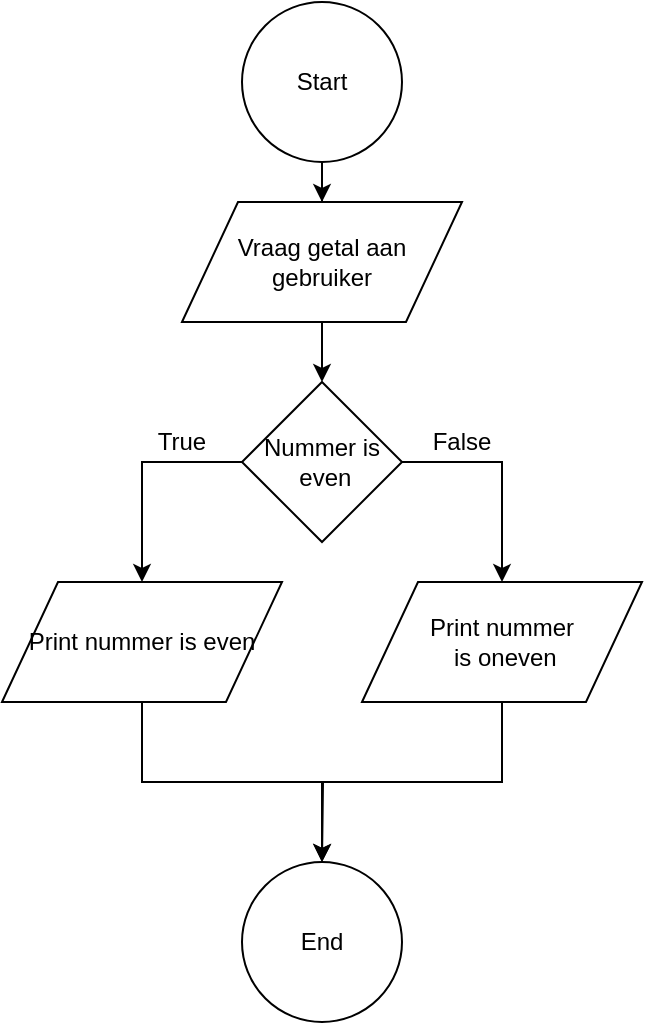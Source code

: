 <mxfile version="13.1.2" type="onedrive" pages="8"><diagram id="yBLQB9u-GPhOQHVWlXpR" name="Assignment_4-3.1_Odd_Or_Even"><mxGraphModel dx="1449" dy="627" grid="1" gridSize="10" guides="1" tooltips="1" connect="1" arrows="1" fold="1" page="1" pageScale="1" pageWidth="1169" pageHeight="827" math="0" shadow="0"><root><mxCell id="0"/><mxCell id="1" parent="0"/><mxCell id="ZvBssQEUadb8T2s3udC7-3" style="edgeStyle=orthogonalEdgeStyle;rounded=0;orthogonalLoop=1;jettySize=auto;html=1;exitX=0.5;exitY=1;exitDx=0;exitDy=0;" parent="1" source="Fugeme0s0vlhkLFGptHq-5" edge="1"><mxGeometry relative="1" as="geometry"><mxPoint x="280" y="480" as="targetPoint"/></mxGeometry></mxCell><mxCell id="Fugeme0s0vlhkLFGptHq-5" value="Print nummer is even" style="shape=parallelogram;perimeter=parallelogramPerimeter;whiteSpace=wrap;html=1;" parent="1" vertex="1"><mxGeometry x="120" y="340" width="140" height="60" as="geometry"/></mxCell><mxCell id="Fugeme0s0vlhkLFGptHq-6" style="edgeStyle=orthogonalEdgeStyle;rounded=0;orthogonalLoop=1;jettySize=auto;html=1;entryX=0.5;entryY=0;entryDx=0;entryDy=0;" parent="1" source="Fugeme0s0vlhkLFGptHq-7" target="Fugeme0s0vlhkLFGptHq-10" edge="1"><mxGeometry relative="1" as="geometry"/></mxCell><mxCell id="Fugeme0s0vlhkLFGptHq-7" value="Start" style="ellipse;whiteSpace=wrap;html=1;aspect=fixed;" parent="1" vertex="1"><mxGeometry x="240" y="50" width="80" height="80" as="geometry"/></mxCell><mxCell id="Fugeme0s0vlhkLFGptHq-9" style="edgeStyle=orthogonalEdgeStyle;rounded=0;orthogonalLoop=1;jettySize=auto;html=1;entryX=0.5;entryY=0;entryDx=0;entryDy=0;" parent="1" source="Fugeme0s0vlhkLFGptHq-10" target="Fugeme0s0vlhkLFGptHq-11" edge="1"><mxGeometry relative="1" as="geometry"><mxPoint x="280" y="270" as="targetPoint"/></mxGeometry></mxCell><mxCell id="Fugeme0s0vlhkLFGptHq-10" value="Vraag getal aan &lt;br&gt;gebruiker" style="shape=parallelogram;perimeter=parallelogramPerimeter;whiteSpace=wrap;html=1;" parent="1" vertex="1"><mxGeometry x="210" y="150" width="140" height="60" as="geometry"/></mxCell><mxCell id="Fugeme0s0vlhkLFGptHq-14" style="edgeStyle=orthogonalEdgeStyle;rounded=0;orthogonalLoop=1;jettySize=auto;html=1;exitX=0;exitY=0.5;exitDx=0;exitDy=0;entryX=0.5;entryY=0;entryDx=0;entryDy=0;" parent="1" source="Fugeme0s0vlhkLFGptHq-11" target="Fugeme0s0vlhkLFGptHq-5" edge="1"><mxGeometry relative="1" as="geometry"/></mxCell><mxCell id="Fugeme0s0vlhkLFGptHq-16" style="edgeStyle=orthogonalEdgeStyle;rounded=0;orthogonalLoop=1;jettySize=auto;html=1;exitX=1;exitY=0.5;exitDx=0;exitDy=0;entryX=0.5;entryY=0;entryDx=0;entryDy=0;" parent="1" source="Fugeme0s0vlhkLFGptHq-11" target="Fugeme0s0vlhkLFGptHq-15" edge="1"><mxGeometry relative="1" as="geometry"/></mxCell><mxCell id="Fugeme0s0vlhkLFGptHq-11" value="Nummer is&lt;br&gt;&amp;nbsp;even" style="rhombus;whiteSpace=wrap;html=1;" parent="1" vertex="1"><mxGeometry x="240" y="240" width="80" height="80" as="geometry"/></mxCell><mxCell id="ZvBssQEUadb8T2s3udC7-2" style="edgeStyle=orthogonalEdgeStyle;rounded=0;orthogonalLoop=1;jettySize=auto;html=1;entryX=0.5;entryY=0;entryDx=0;entryDy=0;" parent="1" source="Fugeme0s0vlhkLFGptHq-15" target="ZvBssQEUadb8T2s3udC7-1" edge="1"><mxGeometry relative="1" as="geometry"/></mxCell><mxCell id="Fugeme0s0vlhkLFGptHq-15" value="Print nummer&lt;br&gt;&amp;nbsp;is oneven" style="shape=parallelogram;perimeter=parallelogramPerimeter;whiteSpace=wrap;html=1;" parent="1" vertex="1"><mxGeometry x="300" y="340" width="140" height="60" as="geometry"/></mxCell><mxCell id="Fugeme0s0vlhkLFGptHq-17" value="True" style="text;html=1;strokeColor=none;fillColor=none;align=center;verticalAlign=middle;whiteSpace=wrap;rounded=0;" parent="1" vertex="1"><mxGeometry x="190" y="260" width="40" height="20" as="geometry"/></mxCell><mxCell id="Fugeme0s0vlhkLFGptHq-18" value="False" style="text;html=1;strokeColor=none;fillColor=none;align=center;verticalAlign=middle;whiteSpace=wrap;rounded=0;" parent="1" vertex="1"><mxGeometry x="330" y="260" width="40" height="20" as="geometry"/></mxCell><mxCell id="ZvBssQEUadb8T2s3udC7-1" value="End" style="ellipse;whiteSpace=wrap;html=1;aspect=fixed;" parent="1" vertex="1"><mxGeometry x="240" y="480" width="80" height="80" as="geometry"/></mxCell></root></mxGraphModel></diagram><diagram id="Mc8P_F5n_-V4_vreb27f" name="Comparing three integers"><mxGraphModel dx="1209" dy="627" grid="1" gridSize="10" guides="1" tooltips="1" connect="1" arrows="1" fold="1" page="1" pageScale="1" pageWidth="1169" pageHeight="827" math="0" shadow="0"><root><mxCell id="2DYSYvbYDL5WYBQOFrVA-0"/><mxCell id="2DYSYvbYDL5WYBQOFrVA-1" parent="2DYSYvbYDL5WYBQOFrVA-0"/><mxCell id="OIS-2ZlsC5Z5Cv0yY3-C-0" value="Print all numbers&amp;nbsp;&lt;br&gt;are equal&amp;nbsp;" style="shape=parallelogram;perimeter=parallelogramPerimeter;whiteSpace=wrap;html=1;" parent="2DYSYvbYDL5WYBQOFrVA-1" vertex="1"><mxGeometry x="120" y="320" width="140" height="60" as="geometry"/></mxCell><mxCell id="OIS-2ZlsC5Z5Cv0yY3-C-1" style="edgeStyle=orthogonalEdgeStyle;rounded=0;orthogonalLoop=1;jettySize=auto;html=1;entryX=0.5;entryY=0;entryDx=0;entryDy=0;" parent="2DYSYvbYDL5WYBQOFrVA-1" source="OIS-2ZlsC5Z5Cv0yY3-C-2" target="OIS-2ZlsC5Z5Cv0yY3-C-4" edge="1"><mxGeometry relative="1" as="geometry"/></mxCell><mxCell id="OIS-2ZlsC5Z5Cv0yY3-C-2" value="Start" style="ellipse;whiteSpace=wrap;html=1;aspect=fixed;" parent="2DYSYvbYDL5WYBQOFrVA-1" vertex="1"><mxGeometry x="240" y="50" width="80" height="80" as="geometry"/></mxCell><mxCell id="aNO-FynbB2ghaS2jpdCi-6" style="edgeStyle=orthogonalEdgeStyle;rounded=0;orthogonalLoop=1;jettySize=auto;html=1;exitX=0.5;exitY=1;exitDx=0;exitDy=0;entryX=0.5;entryY=0;entryDx=0;entryDy=0;" parent="2DYSYvbYDL5WYBQOFrVA-1" source="OIS-2ZlsC5Z5Cv0yY3-C-4" target="OIS-2ZlsC5Z5Cv0yY3-C-14" edge="1"><mxGeometry relative="1" as="geometry"/></mxCell><mxCell id="OIS-2ZlsC5Z5Cv0yY3-C-4" value="Ask integer &lt;br&gt;numbers a, b, c" style="shape=parallelogram;perimeter=parallelogramPerimeter;whiteSpace=wrap;html=1;" parent="2DYSYvbYDL5WYBQOFrVA-1" vertex="1"><mxGeometry x="210" y="150" width="140" height="60" as="geometry"/></mxCell><mxCell id="OIS-2ZlsC5Z5Cv0yY3-C-6" style="edgeStyle=orthogonalEdgeStyle;rounded=0;orthogonalLoop=1;jettySize=auto;html=1;exitX=1;exitY=0.5;exitDx=0;exitDy=0;entryX=0.5;entryY=0;entryDx=0;entryDy=0;" parent="2DYSYvbYDL5WYBQOFrVA-1" source="OIS-2ZlsC5Z5Cv0yY3-C-7" target="OIS-2ZlsC5Z5Cv0yY3-C-11" edge="1"><mxGeometry relative="1" as="geometry"><mxPoint x="470" y="410" as="targetPoint"/></mxGeometry></mxCell><mxCell id="OIS-2ZlsC5Z5Cv0yY3-C-13" style="edgeStyle=orthogonalEdgeStyle;rounded=0;orthogonalLoop=1;jettySize=auto;html=1;exitX=0;exitY=0.5;exitDx=0;exitDy=0;entryX=0.5;entryY=0;entryDx=0;entryDy=0;" parent="2DYSYvbYDL5WYBQOFrVA-1" source="OIS-2ZlsC5Z5Cv0yY3-C-7" target="OIS-2ZlsC5Z5Cv0yY3-C-12" edge="1"><mxGeometry relative="1" as="geometry"/></mxCell><mxCell id="OIS-2ZlsC5Z5Cv0yY3-C-7" value="a &amp;gt; b" style="rhombus;whiteSpace=wrap;html=1;" parent="2DYSYvbYDL5WYBQOFrVA-1" vertex="1"><mxGeometry x="340" y="310" width="80" height="80" as="geometry"/></mxCell><mxCell id="aNO-FynbB2ghaS2jpdCi-8" style="edgeStyle=orthogonalEdgeStyle;rounded=0;orthogonalLoop=1;jettySize=auto;html=1;exitX=0.5;exitY=1;exitDx=0;exitDy=0;entryX=0.5;entryY=0;entryDx=0;entryDy=0;" parent="2DYSYvbYDL5WYBQOFrVA-1" source="OIS-2ZlsC5Z5Cv0yY3-C-8" target="aNO-FynbB2ghaS2jpdCi-7" edge="1"><mxGeometry relative="1" as="geometry"/></mxCell><mxCell id="OIS-2ZlsC5Z5Cv0yY3-C-8" value="Print maximum value" style="shape=parallelogram;perimeter=parallelogramPerimeter;whiteSpace=wrap;html=1;" parent="2DYSYvbYDL5WYBQOFrVA-1" vertex="1"><mxGeometry x="365" y="630" width="140" height="60" as="geometry"/></mxCell><mxCell id="OIS-2ZlsC5Z5Cv0yY3-C-9" value="True" style="text;html=1;strokeColor=none;fillColor=none;align=center;verticalAlign=middle;whiteSpace=wrap;rounded=0;" parent="2DYSYvbYDL5WYBQOFrVA-1" vertex="1"><mxGeometry x="290" y="330" width="40" height="20" as="geometry"/></mxCell><mxCell id="OIS-2ZlsC5Z5Cv0yY3-C-23" style="edgeStyle=orthogonalEdgeStyle;rounded=0;orthogonalLoop=1;jettySize=auto;html=1;exitX=0;exitY=0.5;exitDx=0;exitDy=0;entryX=0.5;entryY=0;entryDx=0;entryDy=0;" parent="2DYSYvbYDL5WYBQOFrVA-1" source="OIS-2ZlsC5Z5Cv0yY3-C-11" target="OIS-2ZlsC5Z5Cv0yY3-C-19" edge="1"><mxGeometry relative="1" as="geometry"><Array as="points"><mxPoint x="465" y="420"/></Array></mxGeometry></mxCell><mxCell id="OIS-2ZlsC5Z5Cv0yY3-C-24" style="edgeStyle=orthogonalEdgeStyle;rounded=0;orthogonalLoop=1;jettySize=auto;html=1;exitX=1;exitY=0.5;exitDx=0;exitDy=0;entryX=0.5;entryY=0;entryDx=0;entryDy=0;" parent="2DYSYvbYDL5WYBQOFrVA-1" source="OIS-2ZlsC5Z5Cv0yY3-C-11" target="OIS-2ZlsC5Z5Cv0yY3-C-22" edge="1"><mxGeometry relative="1" as="geometry"/></mxCell><mxCell id="OIS-2ZlsC5Z5Cv0yY3-C-11" value="b &amp;gt; c" style="rhombus;whiteSpace=wrap;html=1;" parent="2DYSYvbYDL5WYBQOFrVA-1" vertex="1"><mxGeometry x="480" y="380" width="80" height="80" as="geometry"/></mxCell><mxCell id="OIS-2ZlsC5Z5Cv0yY3-C-25" style="edgeStyle=orthogonalEdgeStyle;rounded=0;orthogonalLoop=1;jettySize=auto;html=1;exitX=1;exitY=0.5;exitDx=0;exitDy=0;entryX=0.5;entryY=0;entryDx=0;entryDy=0;" parent="2DYSYvbYDL5WYBQOFrVA-1" source="OIS-2ZlsC5Z5Cv0yY3-C-12" target="OIS-2ZlsC5Z5Cv0yY3-C-18" edge="1"><mxGeometry relative="1" as="geometry"><Array as="points"><mxPoint x="345" y="420"/></Array></mxGeometry></mxCell><mxCell id="OIS-2ZlsC5Z5Cv0yY3-C-26" style="edgeStyle=orthogonalEdgeStyle;rounded=0;orthogonalLoop=1;jettySize=auto;html=1;exitX=0;exitY=0.5;exitDx=0;exitDy=0;entryX=0.5;entryY=0;entryDx=0;entryDy=0;" parent="2DYSYvbYDL5WYBQOFrVA-1" source="OIS-2ZlsC5Z5Cv0yY3-C-12" target="OIS-2ZlsC5Z5Cv0yY3-C-17" edge="1"><mxGeometry relative="1" as="geometry"/></mxCell><mxCell id="OIS-2ZlsC5Z5Cv0yY3-C-12" value="a &amp;gt; c" style="rhombus;whiteSpace=wrap;html=1;" parent="2DYSYvbYDL5WYBQOFrVA-1" vertex="1"><mxGeometry x="250" y="380" width="80" height="80" as="geometry"/></mxCell><mxCell id="OIS-2ZlsC5Z5Cv0yY3-C-15" style="edgeStyle=orthogonalEdgeStyle;rounded=0;orthogonalLoop=1;jettySize=auto;html=1;entryX=0.5;entryY=0;entryDx=0;entryDy=0;" parent="2DYSYvbYDL5WYBQOFrVA-1" source="OIS-2ZlsC5Z5Cv0yY3-C-14" target="OIS-2ZlsC5Z5Cv0yY3-C-0" edge="1"><mxGeometry relative="1" as="geometry"><mxPoint x="210" y="310" as="targetPoint"/><Array as="points"><mxPoint x="190" y="280"/></Array></mxGeometry></mxCell><mxCell id="OIS-2ZlsC5Z5Cv0yY3-C-16" style="edgeStyle=orthogonalEdgeStyle;rounded=0;orthogonalLoop=1;jettySize=auto;html=1;exitX=1;exitY=0.5;exitDx=0;exitDy=0;entryX=0.5;entryY=0;entryDx=0;entryDy=0;" parent="2DYSYvbYDL5WYBQOFrVA-1" source="OIS-2ZlsC5Z5Cv0yY3-C-14" target="OIS-2ZlsC5Z5Cv0yY3-C-7" edge="1"><mxGeometry relative="1" as="geometry"/></mxCell><mxCell id="OIS-2ZlsC5Z5Cv0yY3-C-14" value="a == b == c" style="rhombus;whiteSpace=wrap;html=1;" parent="2DYSYvbYDL5WYBQOFrVA-1" vertex="1"><mxGeometry x="240" y="240" width="80" height="80" as="geometry"/></mxCell><mxCell id="aNO-FynbB2ghaS2jpdCi-1" style="edgeStyle=orthogonalEdgeStyle;rounded=0;orthogonalLoop=1;jettySize=auto;html=1;exitX=0.5;exitY=1;exitDx=0;exitDy=0;entryX=0.5;entryY=0;entryDx=0;entryDy=0;" parent="2DYSYvbYDL5WYBQOFrVA-1" source="OIS-2ZlsC5Z5Cv0yY3-C-17" target="OIS-2ZlsC5Z5Cv0yY3-C-8" edge="1"><mxGeometry relative="1" as="geometry"/></mxCell><mxCell id="OIS-2ZlsC5Z5Cv0yY3-C-17" value="max = a" style="rounded=0;whiteSpace=wrap;html=1;" parent="2DYSYvbYDL5WYBQOFrVA-1" vertex="1"><mxGeometry x="170" y="490" width="90" height="60" as="geometry"/></mxCell><mxCell id="aNO-FynbB2ghaS2jpdCi-2" style="edgeStyle=orthogonalEdgeStyle;rounded=0;orthogonalLoop=1;jettySize=auto;html=1;entryX=0.5;entryY=0;entryDx=0;entryDy=0;" parent="2DYSYvbYDL5WYBQOFrVA-1" source="OIS-2ZlsC5Z5Cv0yY3-C-18" target="OIS-2ZlsC5Z5Cv0yY3-C-8" edge="1"><mxGeometry relative="1" as="geometry"/></mxCell><mxCell id="OIS-2ZlsC5Z5Cv0yY3-C-18" value="max = c" style="rounded=0;whiteSpace=wrap;html=1;" parent="2DYSYvbYDL5WYBQOFrVA-1" vertex="1"><mxGeometry x="300" y="490" width="90" height="60" as="geometry"/></mxCell><mxCell id="aNO-FynbB2ghaS2jpdCi-4" style="edgeStyle=orthogonalEdgeStyle;rounded=0;orthogonalLoop=1;jettySize=auto;html=1;exitX=0.5;exitY=1;exitDx=0;exitDy=0;entryX=0.5;entryY=0;entryDx=0;entryDy=0;" parent="2DYSYvbYDL5WYBQOFrVA-1" source="OIS-2ZlsC5Z5Cv0yY3-C-19" target="OIS-2ZlsC5Z5Cv0yY3-C-8" edge="1"><mxGeometry relative="1" as="geometry"/></mxCell><mxCell id="OIS-2ZlsC5Z5Cv0yY3-C-19" value="max = b&amp;nbsp;" style="rounded=0;whiteSpace=wrap;html=1;" parent="2DYSYvbYDL5WYBQOFrVA-1" vertex="1"><mxGeometry x="420" y="490" width="90" height="60" as="geometry"/></mxCell><mxCell id="aNO-FynbB2ghaS2jpdCi-5" style="edgeStyle=orthogonalEdgeStyle;rounded=0;orthogonalLoop=1;jettySize=auto;html=1;entryX=0.5;entryY=0;entryDx=0;entryDy=0;" parent="2DYSYvbYDL5WYBQOFrVA-1" source="OIS-2ZlsC5Z5Cv0yY3-C-22" target="OIS-2ZlsC5Z5Cv0yY3-C-8" edge="1"><mxGeometry relative="1" as="geometry"><mxPoint x="580" y="610" as="targetPoint"/><Array as="points"><mxPoint x="605" y="590"/><mxPoint x="435" y="590"/></Array></mxGeometry></mxCell><mxCell id="OIS-2ZlsC5Z5Cv0yY3-C-22" value="max = c" style="rounded=0;whiteSpace=wrap;html=1;" parent="2DYSYvbYDL5WYBQOFrVA-1" vertex="1"><mxGeometry x="560" y="490" width="90" height="60" as="geometry"/></mxCell><mxCell id="OIS-2ZlsC5Z5Cv0yY3-C-27" value="True" style="text;html=1;strokeColor=none;fillColor=none;align=center;verticalAlign=middle;whiteSpace=wrap;rounded=0;" parent="2DYSYvbYDL5WYBQOFrVA-1" vertex="1"><mxGeometry x="195" y="260" width="40" height="20" as="geometry"/></mxCell><mxCell id="OIS-2ZlsC5Z5Cv0yY3-C-28" value="True" style="text;html=1;strokeColor=none;fillColor=none;align=center;verticalAlign=middle;whiteSpace=wrap;rounded=0;" parent="2DYSYvbYDL5WYBQOFrVA-1" vertex="1"><mxGeometry x="210" y="394" width="40" height="20" as="geometry"/></mxCell><mxCell id="OIS-2ZlsC5Z5Cv0yY3-C-29" value="True" style="text;html=1;strokeColor=none;fillColor=none;align=center;verticalAlign=middle;whiteSpace=wrap;rounded=0;" parent="2DYSYvbYDL5WYBQOFrVA-1" vertex="1"><mxGeometry x="445" y="394" width="40" height="20" as="geometry"/></mxCell><mxCell id="OIS-2ZlsC5Z5Cv0yY3-C-30" value="False" style="text;html=1;strokeColor=none;fillColor=none;align=center;verticalAlign=middle;whiteSpace=wrap;rounded=0;" parent="2DYSYvbYDL5WYBQOFrVA-1" vertex="1"><mxGeometry x="325" y="260" width="40" height="20" as="geometry"/></mxCell><mxCell id="OIS-2ZlsC5Z5Cv0yY3-C-31" value="False" style="text;html=1;strokeColor=none;fillColor=none;align=center;verticalAlign=middle;whiteSpace=wrap;rounded=0;" parent="2DYSYvbYDL5WYBQOFrVA-1" vertex="1"><mxGeometry x="440" y="330" width="40" height="20" as="geometry"/></mxCell><mxCell id="OIS-2ZlsC5Z5Cv0yY3-C-32" value="False" style="text;html=1;strokeColor=none;fillColor=none;align=center;verticalAlign=middle;whiteSpace=wrap;rounded=0;" parent="2DYSYvbYDL5WYBQOFrVA-1" vertex="1"><mxGeometry x="330" y="394" width="40" height="20" as="geometry"/></mxCell><mxCell id="OIS-2ZlsC5Z5Cv0yY3-C-33" value="False" style="text;html=1;strokeColor=none;fillColor=none;align=center;verticalAlign=middle;whiteSpace=wrap;rounded=0;" parent="2DYSYvbYDL5WYBQOFrVA-1" vertex="1"><mxGeometry x="565" y="394" width="40" height="20" as="geometry"/></mxCell><mxCell id="aNO-FynbB2ghaS2jpdCi-7" value="End" style="ellipse;whiteSpace=wrap;html=1;aspect=fixed;" parent="2DYSYvbYDL5WYBQOFrVA-1" vertex="1"><mxGeometry x="395" y="710" width="80" height="80" as="geometry"/></mxCell></root></mxGraphModel></diagram><diagram id="cEoEshVoqnRQwYOqyW2U" name="Duplicates"><mxGraphModel dx="599" dy="632" grid="1" gridSize="10" guides="1" tooltips="1" connect="1" arrows="1" fold="1" page="0" pageScale="1" pageWidth="1169" pageHeight="827" math="0" shadow="0"><root><mxCell id="9PzPrgWUEDFsu68zCU9J-0"/><mxCell id="9PzPrgWUEDFsu68zCU9J-1" parent="9PzPrgWUEDFsu68zCU9J-0"/><mxCell id="Z-NMVnbfVviPZteW08SS-0" style="edgeStyle=orthogonalEdgeStyle;rounded=0;orthogonalLoop=1;jettySize=auto;html=1;exitX=0.5;exitY=1;exitDx=0;exitDy=0;" parent="9PzPrgWUEDFsu68zCU9J-1" source="Z-NMVnbfVviPZteW08SS-1" edge="1"><mxGeometry relative="1" as="geometry"><mxPoint x="270" y="490" as="targetPoint"/></mxGeometry></mxCell><mxCell id="Z-NMVnbfVviPZteW08SS-1" value="Print duplicates" style="shape=parallelogram;perimeter=parallelogramPerimeter;whiteSpace=wrap;html=1;" parent="9PzPrgWUEDFsu68zCU9J-1" vertex="1"><mxGeometry x="110" y="350" width="140" height="60" as="geometry"/></mxCell><mxCell id="Z-NMVnbfVviPZteW08SS-2" style="edgeStyle=orthogonalEdgeStyle;rounded=0;orthogonalLoop=1;jettySize=auto;html=1;entryX=0.5;entryY=0;entryDx=0;entryDy=0;" parent="9PzPrgWUEDFsu68zCU9J-1" source="Z-NMVnbfVviPZteW08SS-3" target="Z-NMVnbfVviPZteW08SS-5" edge="1"><mxGeometry relative="1" as="geometry"/></mxCell><mxCell id="Z-NMVnbfVviPZteW08SS-3" value="Start" style="ellipse;whiteSpace=wrap;html=1;aspect=fixed;" parent="9PzPrgWUEDFsu68zCU9J-1" vertex="1"><mxGeometry x="240" y="50" width="80" height="80" as="geometry"/></mxCell><mxCell id="Z-NMVnbfVviPZteW08SS-4" style="edgeStyle=orthogonalEdgeStyle;rounded=0;orthogonalLoop=1;jettySize=auto;html=1;entryX=0.5;entryY=0;entryDx=0;entryDy=0;" parent="9PzPrgWUEDFsu68zCU9J-1" source="Z-NMVnbfVviPZteW08SS-5" target="Z-NMVnbfVviPZteW08SS-8" edge="1"><mxGeometry relative="1" as="geometry"><mxPoint x="280" y="270" as="targetPoint"/></mxGeometry></mxCell><mxCell id="Z-NMVnbfVviPZteW08SS-5" value="Ask 3 integer &lt;br&gt;values a, b, c" style="shape=parallelogram;perimeter=parallelogramPerimeter;whiteSpace=wrap;html=1;" parent="9PzPrgWUEDFsu68zCU9J-1" vertex="1"><mxGeometry x="210" y="150" width="140" height="60" as="geometry"/></mxCell><mxCell id="Z-NMVnbfVviPZteW08SS-6" style="edgeStyle=orthogonalEdgeStyle;rounded=0;orthogonalLoop=1;jettySize=auto;html=1;exitX=0;exitY=0.5;exitDx=0;exitDy=0;entryX=0.5;entryY=0;entryDx=0;entryDy=0;" parent="9PzPrgWUEDFsu68zCU9J-1" source="Z-NMVnbfVviPZteW08SS-8" target="Z-NMVnbfVviPZteW08SS-1" edge="1"><mxGeometry relative="1" as="geometry"><mxPoint x="230" y="300" as="sourcePoint"/><mxPoint x="190" y="320" as="targetPoint"/><Array as="points"><mxPoint x="180" y="290"/></Array></mxGeometry></mxCell><mxCell id="Z-NMVnbfVviPZteW08SS-7" style="edgeStyle=orthogonalEdgeStyle;rounded=0;orthogonalLoop=1;jettySize=auto;html=1;exitX=1;exitY=0.5;exitDx=0;exitDy=0;entryX=0.5;entryY=0;entryDx=0;entryDy=0;" parent="9PzPrgWUEDFsu68zCU9J-1" source="Z-NMVnbfVviPZteW08SS-8" target="Z-NMVnbfVviPZteW08SS-10" edge="1"><mxGeometry relative="1" as="geometry"><mxPoint x="370" y="310" as="targetPoint"/><Array as="points"><mxPoint x="360" y="290"/></Array></mxGeometry></mxCell><mxCell id="Z-NMVnbfVviPZteW08SS-8" value="a == b || a == c &lt;br&gt;|| b == c" style="rhombus;whiteSpace=wrap;html=1;" parent="9PzPrgWUEDFsu68zCU9J-1" vertex="1"><mxGeometry x="230" y="240" width="100" height="100" as="geometry"/></mxCell><mxCell id="Z-NMVnbfVviPZteW08SS-9" style="edgeStyle=orthogonalEdgeStyle;rounded=0;orthogonalLoop=1;jettySize=auto;html=1;entryX=0.5;entryY=0;entryDx=0;entryDy=0;" parent="9PzPrgWUEDFsu68zCU9J-1" source="Z-NMVnbfVviPZteW08SS-10" target="Z-NMVnbfVviPZteW08SS-13" edge="1"><mxGeometry relative="1" as="geometry"/></mxCell><mxCell id="Z-NMVnbfVviPZteW08SS-10" value="Print all unique" style="shape=parallelogram;perimeter=parallelogramPerimeter;whiteSpace=wrap;html=1;" parent="9PzPrgWUEDFsu68zCU9J-1" vertex="1"><mxGeometry x="290" y="350" width="140" height="60" as="geometry"/></mxCell><mxCell id="Z-NMVnbfVviPZteW08SS-11" value="True" style="text;html=1;strokeColor=none;fillColor=none;align=center;verticalAlign=middle;whiteSpace=wrap;rounded=0;" parent="9PzPrgWUEDFsu68zCU9J-1" vertex="1"><mxGeometry x="190" y="270" width="40" height="20" as="geometry"/></mxCell><mxCell id="Z-NMVnbfVviPZteW08SS-12" value="False" style="text;html=1;strokeColor=none;fillColor=none;align=center;verticalAlign=middle;whiteSpace=wrap;rounded=0;" parent="9PzPrgWUEDFsu68zCU9J-1" vertex="1"><mxGeometry x="330" y="270" width="40" height="20" as="geometry"/></mxCell><mxCell id="Z-NMVnbfVviPZteW08SS-13" value="End" style="ellipse;whiteSpace=wrap;html=1;aspect=fixed;" parent="9PzPrgWUEDFsu68zCU9J-1" vertex="1"><mxGeometry x="230" y="490" width="80" height="80" as="geometry"/></mxCell></root></mxGraphModel></diagram><diagram id="mGOLNSV-UrZhQJ0v-egT" name="Arithmetic"><mxGraphModel dx="1209" dy="627" grid="1" gridSize="10" guides="1" tooltips="1" connect="1" arrows="1" fold="1" page="1" pageScale="1" pageWidth="1169" pageHeight="827" math="0" shadow="0"><root><mxCell id="eAnGJPjyULIAy5j-3wR9-0"/><mxCell id="eAnGJPjyULIAy5j-3wR9-1" parent="eAnGJPjyULIAy5j-3wR9-0"/><mxCell id="cUKSS3l_MPQs5N_vajPq-21" style="edgeStyle=orthogonalEdgeStyle;rounded=0;orthogonalLoop=1;jettySize=auto;html=1;exitX=0.5;exitY=1;exitDx=0;exitDy=0;entryX=0.5;entryY=0;entryDx=0;entryDy=0;" parent="eAnGJPjyULIAy5j-3wR9-1" source="cUKSS3l_MPQs5N_vajPq-0" target="cUKSS3l_MPQs5N_vajPq-3" edge="1"><mxGeometry relative="1" as="geometry"/></mxCell><mxCell id="cUKSS3l_MPQs5N_vajPq-0" value="Start" style="ellipse;whiteSpace=wrap;html=1;aspect=fixed;" parent="eAnGJPjyULIAy5j-3wR9-1" vertex="1"><mxGeometry x="250" y="60" width="80" height="80" as="geometry"/></mxCell><mxCell id="cUKSS3l_MPQs5N_vajPq-1" value="End" style="ellipse;whiteSpace=wrap;html=1;aspect=fixed;" parent="eAnGJPjyULIAy5j-3wR9-1" vertex="1"><mxGeometry x="250" y="590" width="80" height="80" as="geometry"/></mxCell><mxCell id="cUKSS3l_MPQs5N_vajPq-20" style="edgeStyle=orthogonalEdgeStyle;rounded=0;orthogonalLoop=1;jettySize=auto;html=1;exitX=0.5;exitY=1;exitDx=0;exitDy=0;entryX=0.5;entryY=0;entryDx=0;entryDy=0;" parent="eAnGJPjyULIAy5j-3wR9-1" source="cUKSS3l_MPQs5N_vajPq-3" target="cUKSS3l_MPQs5N_vajPq-4" edge="1"><mxGeometry relative="1" as="geometry"/></mxCell><mxCell id="cUKSS3l_MPQs5N_vajPq-3" value="Get 2 numbers and &lt;br&gt;operator from the user" style="shape=parallelogram;perimeter=parallelogramPerimeter;whiteSpace=wrap;html=1;" parent="eAnGJPjyULIAy5j-3wR9-1" vertex="1"><mxGeometry x="210" y="170" width="160" height="70" as="geometry"/></mxCell><mxCell id="cUKSS3l_MPQs5N_vajPq-9" style="edgeStyle=orthogonalEdgeStyle;rounded=0;orthogonalLoop=1;jettySize=auto;html=1;" parent="eAnGJPjyULIAy5j-3wR9-1" source="cUKSS3l_MPQs5N_vajPq-4" target="cUKSS3l_MPQs5N_vajPq-5" edge="1"><mxGeometry relative="1" as="geometry"/></mxCell><mxCell id="cUKSS3l_MPQs5N_vajPq-10" style="edgeStyle=orthogonalEdgeStyle;rounded=0;orthogonalLoop=1;jettySize=auto;html=1;exitX=0;exitY=1;exitDx=0;exitDy=0;entryX=0.5;entryY=0;entryDx=0;entryDy=0;" parent="eAnGJPjyULIAy5j-3wR9-1" source="cUKSS3l_MPQs5N_vajPq-4" target="cUKSS3l_MPQs5N_vajPq-6" edge="1"><mxGeometry relative="1" as="geometry"><Array as="points"><mxPoint x="240" y="338"/></Array></mxGeometry></mxCell><mxCell id="cUKSS3l_MPQs5N_vajPq-11" style="edgeStyle=orthogonalEdgeStyle;rounded=0;orthogonalLoop=1;jettySize=auto;html=1;exitX=1;exitY=1;exitDx=0;exitDy=0;entryX=0.5;entryY=0;entryDx=0;entryDy=0;" parent="eAnGJPjyULIAy5j-3wR9-1" source="cUKSS3l_MPQs5N_vajPq-4" target="cUKSS3l_MPQs5N_vajPq-7" edge="1"><mxGeometry relative="1" as="geometry"><Array as="points"><mxPoint x="405" y="338"/></Array></mxGeometry></mxCell><mxCell id="cUKSS3l_MPQs5N_vajPq-12" style="edgeStyle=orthogonalEdgeStyle;rounded=0;orthogonalLoop=1;jettySize=auto;html=1;exitX=1;exitY=0.5;exitDx=0;exitDy=0;entryX=0.5;entryY=0;entryDx=0;entryDy=0;" parent="eAnGJPjyULIAy5j-3wR9-1" source="cUKSS3l_MPQs5N_vajPq-4" target="cUKSS3l_MPQs5N_vajPq-8" edge="1"><mxGeometry relative="1" as="geometry"/></mxCell><mxCell id="cUKSS3l_MPQs5N_vajPq-4" value="operator" style="rhombus;whiteSpace=wrap;html=1;" parent="eAnGJPjyULIAy5j-3wR9-1" vertex="1"><mxGeometry x="235" y="270" width="110" height="90" as="geometry"/></mxCell><mxCell id="cUKSS3l_MPQs5N_vajPq-14" style="edgeStyle=orthogonalEdgeStyle;rounded=0;orthogonalLoop=1;jettySize=auto;html=1;exitX=0.5;exitY=1;exitDx=0;exitDy=0;entryX=0.5;entryY=0;entryDx=0;entryDy=0;" parent="eAnGJPjyULIAy5j-3wR9-1" source="cUKSS3l_MPQs5N_vajPq-5" target="cUKSS3l_MPQs5N_vajPq-13" edge="1"><mxGeometry relative="1" as="geometry"/></mxCell><mxCell id="cUKSS3l_MPQs5N_vajPq-5" value="result = number 1 + number 2" style="rounded=0;whiteSpace=wrap;html=1;" parent="eAnGJPjyULIAy5j-3wR9-1" vertex="1"><mxGeometry x="20" y="390" width="120" height="60" as="geometry"/></mxCell><mxCell id="cUKSS3l_MPQs5N_vajPq-15" style="edgeStyle=orthogonalEdgeStyle;rounded=0;orthogonalLoop=1;jettySize=auto;html=1;exitX=0.5;exitY=1;exitDx=0;exitDy=0;" parent="eAnGJPjyULIAy5j-3wR9-1" source="cUKSS3l_MPQs5N_vajPq-6" edge="1"><mxGeometry relative="1" as="geometry"><mxPoint x="290" y="500" as="targetPoint"/></mxGeometry></mxCell><mxCell id="cUKSS3l_MPQs5N_vajPq-6" value="result = number 1 - number 2" style="rounded=0;whiteSpace=wrap;html=1;" parent="eAnGJPjyULIAy5j-3wR9-1" vertex="1"><mxGeometry x="180" y="390" width="120" height="60" as="geometry"/></mxCell><mxCell id="cUKSS3l_MPQs5N_vajPq-16" style="edgeStyle=orthogonalEdgeStyle;rounded=0;orthogonalLoop=1;jettySize=auto;html=1;exitX=0.5;exitY=1;exitDx=0;exitDy=0;entryX=0.5;entryY=0;entryDx=0;entryDy=0;" parent="eAnGJPjyULIAy5j-3wR9-1" source="cUKSS3l_MPQs5N_vajPq-7" target="cUKSS3l_MPQs5N_vajPq-13" edge="1"><mxGeometry relative="1" as="geometry"/></mxCell><mxCell id="cUKSS3l_MPQs5N_vajPq-7" value="result = number 1 * number 2" style="rounded=0;whiteSpace=wrap;html=1;" parent="eAnGJPjyULIAy5j-3wR9-1" vertex="1"><mxGeometry x="345" y="390" width="120" height="60" as="geometry"/></mxCell><mxCell id="cUKSS3l_MPQs5N_vajPq-17" style="edgeStyle=orthogonalEdgeStyle;rounded=0;orthogonalLoop=1;jettySize=auto;html=1;exitX=0.5;exitY=1;exitDx=0;exitDy=0;entryX=0.5;entryY=0;entryDx=0;entryDy=0;" parent="eAnGJPjyULIAy5j-3wR9-1" source="cUKSS3l_MPQs5N_vajPq-8" target="cUKSS3l_MPQs5N_vajPq-13" edge="1"><mxGeometry relative="1" as="geometry"/></mxCell><mxCell id="cUKSS3l_MPQs5N_vajPq-8" value="result = number 1 / number 2" style="rounded=0;whiteSpace=wrap;html=1;" parent="eAnGJPjyULIAy5j-3wR9-1" vertex="1"><mxGeometry x="510" y="390" width="120" height="60" as="geometry"/></mxCell><mxCell id="cUKSS3l_MPQs5N_vajPq-18" style="edgeStyle=orthogonalEdgeStyle;rounded=0;orthogonalLoop=1;jettySize=auto;html=1;exitX=0.5;exitY=1;exitDx=0;exitDy=0;entryX=0.5;entryY=0;entryDx=0;entryDy=0;" parent="eAnGJPjyULIAy5j-3wR9-1" source="cUKSS3l_MPQs5N_vajPq-13" target="cUKSS3l_MPQs5N_vajPq-1" edge="1"><mxGeometry relative="1" as="geometry"/></mxCell><mxCell id="cUKSS3l_MPQs5N_vajPq-13" value="Print result" style="shape=parallelogram;perimeter=parallelogramPerimeter;whiteSpace=wrap;html=1;" parent="eAnGJPjyULIAy5j-3wR9-1" vertex="1"><mxGeometry x="210" y="500" width="160" height="60" as="geometry"/></mxCell><mxCell id="cUKSS3l_MPQs5N_vajPq-22" value="+" style="text;html=1;strokeColor=none;fillColor=none;align=center;verticalAlign=middle;whiteSpace=wrap;rounded=0;fontSize=16;" parent="eAnGJPjyULIAy5j-3wR9-1" vertex="1"><mxGeometry x="160" y="290" width="40" height="20" as="geometry"/></mxCell><mxCell id="cUKSS3l_MPQs5N_vajPq-23" value="-" style="text;html=1;strokeColor=none;fillColor=none;align=center;verticalAlign=middle;whiteSpace=wrap;rounded=0;fontSize=16;" parent="eAnGJPjyULIAy5j-3wR9-1" vertex="1"><mxGeometry x="200" y="350" width="40" height="20" as="geometry"/></mxCell><mxCell id="cUKSS3l_MPQs5N_vajPq-24" value="*" style="text;html=1;strokeColor=none;fillColor=none;align=center;verticalAlign=middle;whiteSpace=wrap;rounded=0;fontSize=16;" parent="eAnGJPjyULIAy5j-3wR9-1" vertex="1"><mxGeometry x="400" y="340" width="40" height="20" as="geometry"/></mxCell><mxCell id="cUKSS3l_MPQs5N_vajPq-25" value="/" style="text;html=1;strokeColor=none;fillColor=none;align=center;verticalAlign=middle;whiteSpace=wrap;rounded=0;fontSize=16;" parent="eAnGJPjyULIAy5j-3wR9-1" vertex="1"><mxGeometry x="350" y="290" width="40" height="20" as="geometry"/></mxCell></root></mxGraphModel></diagram><diagram id="LZPgIABFejuOy1e9LciB" name="BMI"><mxGraphModel dx="1209" dy="627" grid="1" gridSize="10" guides="1" tooltips="1" connect="1" arrows="1" fold="1" page="1" pageScale="1" pageWidth="1169" pageHeight="827" math="0" shadow="0"><root><mxCell id="4Gcm1fCyc6WPEnO3IyiU-0"/><mxCell id="4Gcm1fCyc6WPEnO3IyiU-1" parent="4Gcm1fCyc6WPEnO3IyiU-0"/><mxCell id="scPzMvRRxFYy-7UeLU13-0" style="edgeStyle=orthogonalEdgeStyle;rounded=0;orthogonalLoop=1;jettySize=auto;html=1;exitX=0.5;exitY=1;exitDx=0;exitDy=0;entryX=0.5;entryY=0;entryDx=0;entryDy=0;" parent="4Gcm1fCyc6WPEnO3IyiU-1" source="scPzMvRRxFYy-7UeLU13-1" target="scPzMvRRxFYy-7UeLU13-18" edge="1"><mxGeometry relative="1" as="geometry"><mxPoint x="280" y="620" as="targetPoint"/></mxGeometry></mxCell><mxCell id="scPzMvRRxFYy-7UeLU13-1" value="Print warning &lt;br&gt;high BMI" style="shape=parallelogram;perimeter=parallelogramPerimeter;whiteSpace=wrap;html=1;" parent="4Gcm1fCyc6WPEnO3IyiU-1" vertex="1"><mxGeometry x="120" y="490" width="140" height="60" as="geometry"/></mxCell><mxCell id="scPzMvRRxFYy-7UeLU13-2" style="edgeStyle=orthogonalEdgeStyle;rounded=0;orthogonalLoop=1;jettySize=auto;html=1;entryX=0.5;entryY=0;entryDx=0;entryDy=0;" parent="4Gcm1fCyc6WPEnO3IyiU-1" source="scPzMvRRxFYy-7UeLU13-3" target="scPzMvRRxFYy-7UeLU13-5" edge="1"><mxGeometry relative="1" as="geometry"/></mxCell><mxCell id="scPzMvRRxFYy-7UeLU13-3" value="Start" style="ellipse;whiteSpace=wrap;html=1;aspect=fixed;" parent="4Gcm1fCyc6WPEnO3IyiU-1" vertex="1"><mxGeometry x="250" width="80" height="80" as="geometry"/></mxCell><mxCell id="scPzMvRRxFYy-7UeLU13-4" style="edgeStyle=orthogonalEdgeStyle;rounded=0;orthogonalLoop=1;jettySize=auto;html=1;entryX=0.5;entryY=0;entryDx=0;entryDy=0;" parent="4Gcm1fCyc6WPEnO3IyiU-1" source="scPzMvRRxFYy-7UeLU13-5" target="scPzMvRRxFYy-7UeLU13-14" edge="1"><mxGeometry relative="1" as="geometry"><mxPoint x="290" y="180" as="targetPoint"/></mxGeometry></mxCell><mxCell id="scPzMvRRxFYy-7UeLU13-5" value="Ask weight and &lt;br&gt;height from user" style="shape=parallelogram;perimeter=parallelogramPerimeter;whiteSpace=wrap;html=1;" parent="4Gcm1fCyc6WPEnO3IyiU-1" vertex="1"><mxGeometry x="220" y="100" width="140" height="60" as="geometry"/></mxCell><mxCell id="scPzMvRRxFYy-7UeLU13-6" style="edgeStyle=orthogonalEdgeStyle;rounded=0;orthogonalLoop=1;jettySize=auto;html=1;exitX=0;exitY=0.5;exitDx=0;exitDy=0;entryX=0.5;entryY=0;entryDx=0;entryDy=0;" parent="4Gcm1fCyc6WPEnO3IyiU-1" source="scPzMvRRxFYy-7UeLU13-8" target="scPzMvRRxFYy-7UeLU13-1" edge="1"><mxGeometry relative="1" as="geometry"><mxPoint x="240" y="440" as="sourcePoint"/><mxPoint x="200" y="460" as="targetPoint"/><Array as="points"><mxPoint x="190" y="430"/></Array></mxGeometry></mxCell><mxCell id="scPzMvRRxFYy-7UeLU13-7" style="edgeStyle=orthogonalEdgeStyle;rounded=0;orthogonalLoop=1;jettySize=auto;html=1;exitX=1;exitY=0.5;exitDx=0;exitDy=0;entryX=0.5;entryY=0;entryDx=0;entryDy=0;" parent="4Gcm1fCyc6WPEnO3IyiU-1" source="scPzMvRRxFYy-7UeLU13-8" target="scPzMvRRxFYy-7UeLU13-18" edge="1"><mxGeometry relative="1" as="geometry"><mxPoint x="280" y="620" as="targetPoint"/><Array as="points"><mxPoint x="370" y="430"/><mxPoint x="370" y="590"/><mxPoint x="280" y="590"/></Array></mxGeometry></mxCell><mxCell id="scPzMvRRxFYy-7UeLU13-8" value="BMI &amp;gt;= 30" style="rhombus;whiteSpace=wrap;html=1;" parent="4Gcm1fCyc6WPEnO3IyiU-1" vertex="1"><mxGeometry x="240" y="380" width="100" height="100" as="geometry"/></mxCell><mxCell id="scPzMvRRxFYy-7UeLU13-11" value="True" style="text;html=1;strokeColor=none;fillColor=none;align=center;verticalAlign=middle;whiteSpace=wrap;rounded=0;" parent="4Gcm1fCyc6WPEnO3IyiU-1" vertex="1"><mxGeometry x="200" y="410" width="40" height="20" as="geometry"/></mxCell><mxCell id="scPzMvRRxFYy-7UeLU13-12" value="False" style="text;html=1;strokeColor=none;fillColor=none;align=center;verticalAlign=middle;whiteSpace=wrap;rounded=0;" parent="4Gcm1fCyc6WPEnO3IyiU-1" vertex="1"><mxGeometry x="340" y="410" width="40" height="20" as="geometry"/></mxCell><mxCell id="scPzMvRRxFYy-7UeLU13-13" value="End" style="ellipse;whiteSpace=wrap;html=1;aspect=fixed;" parent="4Gcm1fCyc6WPEnO3IyiU-1" vertex="1"><mxGeometry x="240" y="710" width="80" height="80" as="geometry"/></mxCell><mxCell id="scPzMvRRxFYy-7UeLU13-16" style="edgeStyle=orthogonalEdgeStyle;rounded=0;orthogonalLoop=1;jettySize=auto;html=1;exitX=0.5;exitY=1;exitDx=0;exitDy=0;entryX=0.5;entryY=0;entryDx=0;entryDy=0;fontSize=12;" parent="4Gcm1fCyc6WPEnO3IyiU-1" source="scPzMvRRxFYy-7UeLU13-14" target="scPzMvRRxFYy-7UeLU13-15" edge="1"><mxGeometry relative="1" as="geometry"/></mxCell><mxCell id="scPzMvRRxFYy-7UeLU13-14" value="Calculate BMI" style="rounded=0;whiteSpace=wrap;html=1;fontSize=12;" parent="4Gcm1fCyc6WPEnO3IyiU-1" vertex="1"><mxGeometry x="230" y="190" width="120" height="60" as="geometry"/></mxCell><mxCell id="scPzMvRRxFYy-7UeLU13-17" style="edgeStyle=orthogonalEdgeStyle;rounded=0;orthogonalLoop=1;jettySize=auto;html=1;exitX=0.5;exitY=1;exitDx=0;exitDy=0;entryX=0.5;entryY=0;entryDx=0;entryDy=0;fontSize=12;" parent="4Gcm1fCyc6WPEnO3IyiU-1" source="scPzMvRRxFYy-7UeLU13-15" target="scPzMvRRxFYy-7UeLU13-8" edge="1"><mxGeometry relative="1" as="geometry"/></mxCell><mxCell id="scPzMvRRxFYy-7UeLU13-15" value="Print BMI" style="shape=parallelogram;perimeter=parallelogramPerimeter;whiteSpace=wrap;html=1;fontSize=12;" parent="4Gcm1fCyc6WPEnO3IyiU-1" vertex="1"><mxGeometry x="230" y="290" width="120" height="60" as="geometry"/></mxCell><mxCell id="scPzMvRRxFYy-7UeLU13-21" style="edgeStyle=orthogonalEdgeStyle;rounded=0;orthogonalLoop=1;jettySize=auto;html=1;entryX=0.5;entryY=0;entryDx=0;entryDy=0;fontSize=12;" parent="4Gcm1fCyc6WPEnO3IyiU-1" source="scPzMvRRxFYy-7UeLU13-18" target="scPzMvRRxFYy-7UeLU13-13" edge="1"><mxGeometry relative="1" as="geometry"/></mxCell><mxCell id="scPzMvRRxFYy-7UeLU13-18" value="Print BMI info" style="shape=parallelogram;perimeter=parallelogramPerimeter;whiteSpace=wrap;html=1;fontSize=12;" parent="4Gcm1fCyc6WPEnO3IyiU-1" vertex="1"><mxGeometry x="220" y="630" width="120" height="60" as="geometry"/></mxCell></root></mxGraphModel></diagram><diagram id="n4UaWmyw4y8U8yzlgVIO" name="Body fat"><mxGraphModel dx="1209" dy="627" grid="1" gridSize="10" guides="1" tooltips="1" connect="1" arrows="1" fold="1" page="1" pageScale="1" pageWidth="1169" pageHeight="827" math="0" shadow="0"><root><mxCell id="qA_4gZ6PU3NucRqys6h4-0"/><mxCell id="qA_4gZ6PU3NucRqys6h4-1" parent="qA_4gZ6PU3NucRqys6h4-0"/><mxCell id="4LcVRuBNlG40OB9R7Ofe-26" style="edgeStyle=orthogonalEdgeStyle;rounded=0;orthogonalLoop=1;jettySize=auto;html=1;exitX=0.5;exitY=1;exitDx=0;exitDy=0;entryX=0.5;entryY=0;entryDx=0;entryDy=0;" edge="1" parent="qA_4gZ6PU3NucRqys6h4-1" source="4LcVRuBNlG40OB9R7Ofe-1" target="4LcVRuBNlG40OB9R7Ofe-25"><mxGeometry relative="1" as="geometry"><mxPoint x="440" y="430" as="targetPoint"/></mxGeometry></mxCell><mxCell id="4LcVRuBNlG40OB9R7Ofe-1" value="Ask for body weight &lt;br&gt;and waist&amp;nbsp;&lt;br&gt;measurement" style="shape=parallelogram;perimeter=parallelogramPerimeter;whiteSpace=wrap;html=1;" vertex="1" parent="qA_4gZ6PU3NucRqys6h4-1"><mxGeometry x="370" y="354" width="140" height="60" as="geometry"/></mxCell><mxCell id="4LcVRuBNlG40OB9R7Ofe-2" style="edgeStyle=orthogonalEdgeStyle;rounded=0;orthogonalLoop=1;jettySize=auto;html=1;entryX=0.5;entryY=0;entryDx=0;entryDy=0;" edge="1" parent="qA_4gZ6PU3NucRqys6h4-1" source="4LcVRuBNlG40OB9R7Ofe-3" target="4LcVRuBNlG40OB9R7Ofe-15"><mxGeometry relative="1" as="geometry"><mxPoint x="580" y="120" as="targetPoint"/></mxGeometry></mxCell><mxCell id="4LcVRuBNlG40OB9R7Ofe-3" value="Start" style="ellipse;whiteSpace=wrap;html=1;aspect=fixed;" vertex="1" parent="qA_4gZ6PU3NucRqys6h4-1"><mxGeometry x="540" y="10" width="80" height="80" as="geometry"/></mxCell><mxCell id="4LcVRuBNlG40OB9R7Ofe-6" style="edgeStyle=orthogonalEdgeStyle;rounded=0;orthogonalLoop=1;jettySize=auto;html=1;exitX=0;exitY=0.5;exitDx=0;exitDy=0;entryX=0.5;entryY=0;entryDx=0;entryDy=0;" edge="1" parent="qA_4gZ6PU3NucRqys6h4-1" source="4LcVRuBNlG40OB9R7Ofe-8" target="4LcVRuBNlG40OB9R7Ofe-1"><mxGeometry relative="1" as="geometry"><mxPoint x="530" y="270" as="sourcePoint"/><mxPoint x="490" y="290" as="targetPoint"/><Array as="points"><mxPoint x="440" y="260"/></Array></mxGeometry></mxCell><mxCell id="4LcVRuBNlG40OB9R7Ofe-20" style="edgeStyle=orthogonalEdgeStyle;rounded=0;orthogonalLoop=1;jettySize=auto;html=1;entryX=0.5;entryY=0;entryDx=0;entryDy=0;" edge="1" parent="qA_4gZ6PU3NucRqys6h4-1" source="4LcVRuBNlG40OB9R7Ofe-8" target="4LcVRuBNlG40OB9R7Ofe-18"><mxGeometry relative="1" as="geometry"/></mxCell><mxCell id="4LcVRuBNlG40OB9R7Ofe-22" style="edgeStyle=orthogonalEdgeStyle;rounded=0;orthogonalLoop=1;jettySize=auto;html=1;exitX=1;exitY=0.5;exitDx=0;exitDy=0;entryX=0;entryY=0.5;entryDx=0;entryDy=0;" edge="1" parent="qA_4gZ6PU3NucRqys6h4-1" source="4LcVRuBNlG40OB9R7Ofe-8" target="4LcVRuBNlG40OB9R7Ofe-21"><mxGeometry relative="1" as="geometry"/></mxCell><mxCell id="4LcVRuBNlG40OB9R7Ofe-8" value="Gender" style="rhombus;whiteSpace=wrap;html=1;" vertex="1" parent="qA_4gZ6PU3NucRqys6h4-1"><mxGeometry x="530" y="210" width="100" height="100" as="geometry"/></mxCell><mxCell id="4LcVRuBNlG40OB9R7Ofe-9" value="Man" style="text;html=1;strokeColor=none;fillColor=none;align=center;verticalAlign=middle;whiteSpace=wrap;rounded=0;" vertex="1" parent="qA_4gZ6PU3NucRqys6h4-1"><mxGeometry x="490" y="240" width="40" height="20" as="geometry"/></mxCell><mxCell id="4LcVRuBNlG40OB9R7Ofe-10" value="Woman" style="text;html=1;strokeColor=none;fillColor=none;align=center;verticalAlign=middle;whiteSpace=wrap;rounded=0;" vertex="1" parent="qA_4gZ6PU3NucRqys6h4-1"><mxGeometry x="590" y="310" width="40" height="20" as="geometry"/></mxCell><mxCell id="4LcVRuBNlG40OB9R7Ofe-11" value="End" style="ellipse;whiteSpace=wrap;html=1;aspect=fixed;" vertex="1" parent="qA_4gZ6PU3NucRqys6h4-1"><mxGeometry x="480" y="640" width="80" height="80" as="geometry"/></mxCell><mxCell id="4LcVRuBNlG40OB9R7Ofe-14" style="edgeStyle=orthogonalEdgeStyle;rounded=0;orthogonalLoop=1;jettySize=auto;html=1;exitX=0.5;exitY=1;exitDx=0;exitDy=0;entryX=0.5;entryY=0;entryDx=0;entryDy=0;fontSize=12;" edge="1" parent="qA_4gZ6PU3NucRqys6h4-1" source="4LcVRuBNlG40OB9R7Ofe-15" target="4LcVRuBNlG40OB9R7Ofe-8"><mxGeometry relative="1" as="geometry"/></mxCell><mxCell id="4LcVRuBNlG40OB9R7Ofe-15" value="Ask gender &lt;br&gt;from user" style="shape=parallelogram;perimeter=parallelogramPerimeter;whiteSpace=wrap;html=1;fontSize=12;" vertex="1" parent="qA_4gZ6PU3NucRqys6h4-1"><mxGeometry x="520" y="120" width="120" height="60" as="geometry"/></mxCell><mxCell id="4LcVRuBNlG40OB9R7Ofe-16" style="edgeStyle=orthogonalEdgeStyle;rounded=0;orthogonalLoop=1;jettySize=auto;html=1;entryX=0.5;entryY=0;entryDx=0;entryDy=0;fontSize=12;" edge="1" parent="qA_4gZ6PU3NucRqys6h4-1" source="4LcVRuBNlG40OB9R7Ofe-17" target="4LcVRuBNlG40OB9R7Ofe-11"><mxGeometry relative="1" as="geometry"/></mxCell><mxCell id="4LcVRuBNlG40OB9R7Ofe-17" value="Print body fat" style="shape=parallelogram;perimeter=parallelogramPerimeter;whiteSpace=wrap;html=1;fontSize=12;" vertex="1" parent="qA_4gZ6PU3NucRqys6h4-1"><mxGeometry x="460" y="560" width="120" height="60" as="geometry"/></mxCell><mxCell id="4LcVRuBNlG40OB9R7Ofe-28" style="edgeStyle=orthogonalEdgeStyle;rounded=0;orthogonalLoop=1;jettySize=auto;html=1;entryX=0.5;entryY=0;entryDx=0;entryDy=0;" edge="1" parent="qA_4gZ6PU3NucRqys6h4-1" source="4LcVRuBNlG40OB9R7Ofe-18" target="4LcVRuBNlG40OB9R7Ofe-27"><mxGeometry relative="1" as="geometry"/></mxCell><mxCell id="4LcVRuBNlG40OB9R7Ofe-18" value="Ask for body weight, &lt;br&gt;wrist, waist, hip and&lt;br&gt;&amp;nbsp;forearm measurement" style="shape=parallelogram;perimeter=parallelogramPerimeter;whiteSpace=wrap;html=1;" vertex="1" parent="qA_4gZ6PU3NucRqys6h4-1"><mxGeometry x="520" y="354" width="180" height="60" as="geometry"/></mxCell><mxCell id="4LcVRuBNlG40OB9R7Ofe-24" style="edgeStyle=orthogonalEdgeStyle;rounded=0;orthogonalLoop=1;jettySize=auto;html=1;" edge="1" parent="qA_4gZ6PU3NucRqys6h4-1" source="4LcVRuBNlG40OB9R7Ofe-21"><mxGeometry relative="1" as="geometry"><mxPoint x="580" y="100" as="targetPoint"/><Array as="points"><mxPoint x="750" y="100"/><mxPoint x="628" y="100"/></Array></mxGeometry></mxCell><mxCell id="4LcVRuBNlG40OB9R7Ofe-21" value="Print incorrect &lt;br&gt;input for gender" style="shape=parallelogram;perimeter=parallelogramPerimeter;whiteSpace=wrap;html=1;" vertex="1" parent="qA_4gZ6PU3NucRqys6h4-1"><mxGeometry x="690" y="230" width="120" height="60" as="geometry"/></mxCell><mxCell id="4LcVRuBNlG40OB9R7Ofe-23" value="Else" style="text;html=1;strokeColor=none;fillColor=none;align=center;verticalAlign=middle;whiteSpace=wrap;rounded=0;" vertex="1" parent="qA_4gZ6PU3NucRqys6h4-1"><mxGeometry x="640" y="240" width="40" height="20" as="geometry"/></mxCell><mxCell id="4LcVRuBNlG40OB9R7Ofe-30" style="edgeStyle=orthogonalEdgeStyle;rounded=0;orthogonalLoop=1;jettySize=auto;html=1;entryX=0.5;entryY=0;entryDx=0;entryDy=0;" edge="1" parent="qA_4gZ6PU3NucRqys6h4-1" source="4LcVRuBNlG40OB9R7Ofe-25" target="4LcVRuBNlG40OB9R7Ofe-17"><mxGeometry relative="1" as="geometry"/></mxCell><mxCell id="4LcVRuBNlG40OB9R7Ofe-25" value="Calculate body fat" style="rounded=0;whiteSpace=wrap;html=1;" vertex="1" parent="qA_4gZ6PU3NucRqys6h4-1"><mxGeometry x="380" y="440" width="120" height="60" as="geometry"/></mxCell><mxCell id="4LcVRuBNlG40OB9R7Ofe-29" style="edgeStyle=orthogonalEdgeStyle;rounded=0;orthogonalLoop=1;jettySize=auto;html=1;entryX=0.5;entryY=0;entryDx=0;entryDy=0;" edge="1" parent="qA_4gZ6PU3NucRqys6h4-1" source="4LcVRuBNlG40OB9R7Ofe-27" target="4LcVRuBNlG40OB9R7Ofe-17"><mxGeometry relative="1" as="geometry"/></mxCell><mxCell id="4LcVRuBNlG40OB9R7Ofe-27" value="Calculate body fat" style="rounded=0;whiteSpace=wrap;html=1;" vertex="1" parent="qA_4gZ6PU3NucRqys6h4-1"><mxGeometry x="550" y="440" width="120" height="60" as="geometry"/></mxCell></root></mxGraphModel></diagram><diagram id="ffrlPcfrjZ7vvrljIvw2" name="Days of the month"><mxGraphModel dx="834" dy="432" grid="1" gridSize="10" guides="1" tooltips="1" connect="1" arrows="1" fold="1" page="1" pageScale="1" pageWidth="1169" pageHeight="827" math="0" shadow="0"><root><mxCell id="BwVS_gkt-Zpe4oFx-o4U-0"/><mxCell id="BwVS_gkt-Zpe4oFx-o4U-1" parent="BwVS_gkt-Zpe4oFx-o4U-0"/><mxCell id="eSTIGh-F0zrQVkKYzjEf-2" style="edgeStyle=orthogonalEdgeStyle;rounded=0;orthogonalLoop=1;jettySize=auto;html=1;entryX=0.5;entryY=0;entryDx=0;entryDy=0;" edge="1" source="eSTIGh-F0zrQVkKYzjEf-3" target="eSTIGh-F0zrQVkKYzjEf-5" parent="BwVS_gkt-Zpe4oFx-o4U-1"><mxGeometry relative="1" as="geometry"/></mxCell><mxCell id="eSTIGh-F0zrQVkKYzjEf-3" value="Start" style="ellipse;whiteSpace=wrap;html=1;aspect=fixed;" vertex="1" parent="BwVS_gkt-Zpe4oFx-o4U-1"><mxGeometry x="500" y="60" width="80" height="80" as="geometry"/></mxCell><mxCell id="eSTIGh-F0zrQVkKYzjEf-4" style="edgeStyle=orthogonalEdgeStyle;rounded=0;orthogonalLoop=1;jettySize=auto;html=1;entryX=0.5;entryY=0;entryDx=0;entryDy=0;" edge="1" source="eSTIGh-F0zrQVkKYzjEf-5" target="eSTIGh-F0zrQVkKYzjEf-8" parent="BwVS_gkt-Zpe4oFx-o4U-1"><mxGeometry relative="1" as="geometry"><mxPoint x="540" y="280" as="targetPoint"/></mxGeometry></mxCell><mxCell id="eSTIGh-F0zrQVkKYzjEf-5" value="Ask month from user" style="shape=parallelogram;perimeter=parallelogramPerimeter;whiteSpace=wrap;html=1;" vertex="1" parent="BwVS_gkt-Zpe4oFx-o4U-1"><mxGeometry x="470" y="160" width="140" height="60" as="geometry"/></mxCell><mxCell id="eSTIGh-F0zrQVkKYzjEf-6" style="edgeStyle=orthogonalEdgeStyle;rounded=0;orthogonalLoop=1;jettySize=auto;html=1;exitX=0;exitY=0.5;exitDx=0;exitDy=0;entryX=0.5;entryY=0;entryDx=0;entryDy=0;" edge="1" source="eSTIGh-F0zrQVkKYzjEf-8" target="eSTIGh-F0zrQVkKYzjEf-14" parent="BwVS_gkt-Zpe4oFx-o4U-1"><mxGeometry relative="1" as="geometry"><mxPoint x="410" y="330" as="targetPoint"/><Array as="points"><mxPoint x="420" y="290"/></Array></mxGeometry></mxCell><mxCell id="eSTIGh-F0zrQVkKYzjEf-7" style="edgeStyle=orthogonalEdgeStyle;rounded=0;orthogonalLoop=1;jettySize=auto;html=1;exitX=1;exitY=0.5;exitDx=0;exitDy=0;entryX=0.5;entryY=0;entryDx=0;entryDy=0;" edge="1" source="eSTIGh-F0zrQVkKYzjEf-8" target="4k7ZXL8tZZEvZ7f5Qs90-1" parent="BwVS_gkt-Zpe4oFx-o4U-1"><mxGeometry relative="1" as="geometry"><mxPoint x="660" y="320" as="targetPoint"/><Array as="points"><mxPoint x="660" y="290"/></Array></mxGeometry></mxCell><mxCell id="4k7ZXL8tZZEvZ7f5Qs90-2" style="edgeStyle=orthogonalEdgeStyle;rounded=0;orthogonalLoop=1;jettySize=auto;html=1;entryX=0.5;entryY=0;entryDx=0;entryDy=0;" edge="1" parent="BwVS_gkt-Zpe4oFx-o4U-1" source="eSTIGh-F0zrQVkKYzjEf-8" target="4k7ZXL8tZZEvZ7f5Qs90-3"><mxGeometry relative="1" as="geometry"><mxPoint x="540" y="360" as="targetPoint"/></mxGeometry></mxCell><mxCell id="eSTIGh-F0zrQVkKYzjEf-8" value="Month" style="rhombus;whiteSpace=wrap;html=1;" vertex="1" parent="BwVS_gkt-Zpe4oFx-o4U-1"><mxGeometry x="500" y="250" width="80" height="80" as="geometry"/></mxCell><mxCell id="eSTIGh-F0zrQVkKYzjEf-11" value="1, 3, 5, 7, 8, 10, 12" style="text;html=1;strokeColor=none;fillColor=none;align=center;verticalAlign=middle;whiteSpace=wrap;rounded=0;" vertex="1" parent="BwVS_gkt-Zpe4oFx-o4U-1"><mxGeometry x="430" y="260" width="70" height="30" as="geometry"/></mxCell><mxCell id="eSTIGh-F0zrQVkKYzjEf-12" value="4, 6, 9, 11" style="text;html=1;strokeColor=none;fillColor=none;align=center;verticalAlign=middle;whiteSpace=wrap;rounded=0;" vertex="1" parent="BwVS_gkt-Zpe4oFx-o4U-1"><mxGeometry x="585" y="270" width="60" height="20" as="geometry"/></mxCell><mxCell id="eSTIGh-F0zrQVkKYzjEf-13" value="End" style="ellipse;whiteSpace=wrap;html=1;aspect=fixed;" vertex="1" parent="BwVS_gkt-Zpe4oFx-o4U-1"><mxGeometry x="500" y="540" width="80" height="80" as="geometry"/></mxCell><mxCell id="4k7ZXL8tZZEvZ7f5Qs90-7" style="edgeStyle=orthogonalEdgeStyle;rounded=0;orthogonalLoop=1;jettySize=auto;html=1;entryX=0.5;entryY=0;entryDx=0;entryDy=0;" edge="1" parent="BwVS_gkt-Zpe4oFx-o4U-1" source="eSTIGh-F0zrQVkKYzjEf-14" target="4k7ZXL8tZZEvZ7f5Qs90-4"><mxGeometry relative="1" as="geometry"><mxPoint x="460" y="440" as="targetPoint"/><Array as="points"><mxPoint x="420" y="440"/><mxPoint x="540" y="440"/></Array></mxGeometry></mxCell><mxCell id="eSTIGh-F0zrQVkKYzjEf-14" value="Days = 31" style="rounded=0;whiteSpace=wrap;html=1;" vertex="1" parent="BwVS_gkt-Zpe4oFx-o4U-1"><mxGeometry x="380" y="360" width="80" height="60" as="geometry"/></mxCell><mxCell id="4k7ZXL8tZZEvZ7f5Qs90-6" style="edgeStyle=orthogonalEdgeStyle;rounded=0;orthogonalLoop=1;jettySize=auto;html=1;entryX=0.5;entryY=0;entryDx=0;entryDy=0;" edge="1" parent="BwVS_gkt-Zpe4oFx-o4U-1" source="4k7ZXL8tZZEvZ7f5Qs90-1" target="4k7ZXL8tZZEvZ7f5Qs90-4"><mxGeometry relative="1" as="geometry"><mxPoint x="540" y="440" as="targetPoint"/><Array as="points"><mxPoint x="660" y="440"/><mxPoint x="540" y="440"/></Array></mxGeometry></mxCell><mxCell id="4k7ZXL8tZZEvZ7f5Qs90-1" value="Days = 30" style="rounded=0;whiteSpace=wrap;html=1;" vertex="1" parent="BwVS_gkt-Zpe4oFx-o4U-1"><mxGeometry x="620" y="360" width="80" height="60" as="geometry"/></mxCell><mxCell id="4k7ZXL8tZZEvZ7f5Qs90-3" value="Print 28 or &lt;br&gt;29 days" style="shape=parallelogram;perimeter=parallelogramPerimeter;whiteSpace=wrap;html=1;" vertex="1" parent="BwVS_gkt-Zpe4oFx-o4U-1"><mxGeometry x="480" y="360" width="120" height="60" as="geometry"/></mxCell><mxCell id="4k7ZXL8tZZEvZ7f5Qs90-8" style="edgeStyle=orthogonalEdgeStyle;rounded=0;orthogonalLoop=1;jettySize=auto;html=1;exitX=0.5;exitY=1;exitDx=0;exitDy=0;entryX=0.5;entryY=0;entryDx=0;entryDy=0;" edge="1" parent="BwVS_gkt-Zpe4oFx-o4U-1" source="4k7ZXL8tZZEvZ7f5Qs90-4" target="eSTIGh-F0zrQVkKYzjEf-13"><mxGeometry relative="1" as="geometry"/></mxCell><mxCell id="4k7ZXL8tZZEvZ7f5Qs90-4" value="Print days" style="shape=parallelogram;perimeter=parallelogramPerimeter;whiteSpace=wrap;html=1;" vertex="1" parent="BwVS_gkt-Zpe4oFx-o4U-1"><mxGeometry x="480" y="460" width="120" height="60" as="geometry"/></mxCell><mxCell id="4k7ZXL8tZZEvZ7f5Qs90-9" value="2" style="text;html=1;strokeColor=none;fillColor=none;align=center;verticalAlign=middle;whiteSpace=wrap;rounded=0;" vertex="1" parent="BwVS_gkt-Zpe4oFx-o4U-1"><mxGeometry x="540" y="330" width="20" height="20" as="geometry"/></mxCell></root></mxGraphModel></diagram><diagram id="_RBaPdFPiUa6NiO-hOyn" name="Wavelengths"><mxGraphModel dx="1449" dy="627" grid="1" gridSize="10" guides="1" tooltips="1" connect="1" arrows="1" fold="1" page="1" pageScale="1" pageWidth="1169" pageHeight="827" math="0" shadow="0"><root><mxCell id="rehhzha5FNvgnlq1uZUW-0"/><mxCell id="rehhzha5FNvgnlq1uZUW-1" parent="rehhzha5FNvgnlq1uZUW-0"/><mxCell id="aWATIn6ge25Jir3QnHz8-0" style="edgeStyle=orthogonalEdgeStyle;rounded=0;orthogonalLoop=1;jettySize=auto;html=1;entryX=0.5;entryY=0;entryDx=0;entryDy=0;" parent="rehhzha5FNvgnlq1uZUW-1" source="aWATIn6ge25Jir3QnHz8-1" target="aWATIn6ge25Jir3QnHz8-3" edge="1"><mxGeometry relative="1" as="geometry"/></mxCell><mxCell id="aWATIn6ge25Jir3QnHz8-1" value="Start" style="ellipse;whiteSpace=wrap;html=1;aspect=fixed;" parent="rehhzha5FNvgnlq1uZUW-1" vertex="1"><mxGeometry x="490" y="70" width="80" height="80" as="geometry"/></mxCell><mxCell id="aWATIn6ge25Jir3QnHz8-2" style="edgeStyle=orthogonalEdgeStyle;rounded=0;orthogonalLoop=1;jettySize=auto;html=1;entryX=0.5;entryY=0;entryDx=0;entryDy=0;" parent="rehhzha5FNvgnlq1uZUW-1" source="aWATIn6ge25Jir3QnHz8-3" target="aWATIn6ge25Jir3QnHz8-7" edge="1"><mxGeometry relative="1" as="geometry"><mxPoint x="530" y="290" as="targetPoint"/></mxGeometry></mxCell><mxCell id="aWATIn6ge25Jir3QnHz8-3" value="Ask user for &lt;br&gt;wavelength value" style="shape=parallelogram;perimeter=parallelogramPerimeter;whiteSpace=wrap;html=1;" parent="rehhzha5FNvgnlq1uZUW-1" vertex="1"><mxGeometry x="460" y="170" width="140" height="60" as="geometry"/></mxCell><mxCell id="aWATIn6ge25Jir3QnHz8-4" style="edgeStyle=orthogonalEdgeStyle;rounded=0;orthogonalLoop=1;jettySize=auto;html=1;exitX=0;exitY=0.5;exitDx=0;exitDy=0;entryX=0.5;entryY=0;entryDx=0;entryDy=0;" parent="rehhzha5FNvgnlq1uZUW-1" source="aWATIn6ge25Jir3QnHz8-7" target="aWATIn6ge25Jir3QnHz8-12" edge="1"><mxGeometry relative="1" as="geometry"><mxPoint x="400" y="340" as="targetPoint"/><Array as="points"><mxPoint x="200" y="300"/></Array></mxGeometry></mxCell><mxCell id="aWATIn6ge25Jir3QnHz8-5" style="edgeStyle=orthogonalEdgeStyle;rounded=0;orthogonalLoop=1;jettySize=auto;html=1;exitX=1;exitY=0.5;exitDx=0;exitDy=0;entryX=0.5;entryY=0;entryDx=0;entryDy=0;" parent="rehhzha5FNvgnlq1uZUW-1" source="aWATIn6ge25Jir3QnHz8-7" target="aWATIn6ge25Jir3QnHz8-14" edge="1"><mxGeometry relative="1" as="geometry"><mxPoint x="650" y="330" as="targetPoint"/><Array as="points"><mxPoint x="870" y="300"/></Array></mxGeometry></mxCell><mxCell id="aWATIn6ge25Jir3QnHz8-6" style="edgeStyle=orthogonalEdgeStyle;rounded=0;orthogonalLoop=1;jettySize=auto;html=1;" parent="rehhzha5FNvgnlq1uZUW-1" source="aWATIn6ge25Jir3QnHz8-7" edge="1"><mxGeometry relative="1" as="geometry"><mxPoint x="530" y="370" as="targetPoint"/></mxGeometry></mxCell><mxCell id="aWATIn6ge25Jir3QnHz8-25" style="edgeStyle=orthogonalEdgeStyle;rounded=0;orthogonalLoop=1;jettySize=auto;html=1;exitX=0;exitY=1;exitDx=0;exitDy=0;entryX=0.5;entryY=0;entryDx=0;entryDy=0;" parent="rehhzha5FNvgnlq1uZUW-1" source="aWATIn6ge25Jir3QnHz8-7" target="aWATIn6ge25Jir3QnHz8-20" edge="1"><mxGeometry relative="1" as="geometry"/></mxCell><mxCell id="aWATIn6ge25Jir3QnHz8-26" style="edgeStyle=orthogonalEdgeStyle;rounded=0;orthogonalLoop=1;jettySize=auto;html=1;exitX=0;exitY=1;exitDx=0;exitDy=0;entryX=0.5;entryY=0;entryDx=0;entryDy=0;" parent="rehhzha5FNvgnlq1uZUW-1" source="aWATIn6ge25Jir3QnHz8-7" target="aWATIn6ge25Jir3QnHz8-21" edge="1"><mxGeometry relative="1" as="geometry"/></mxCell><mxCell id="aWATIn6ge25Jir3QnHz8-27" style="edgeStyle=orthogonalEdgeStyle;rounded=0;orthogonalLoop=1;jettySize=auto;html=1;exitX=1;exitY=1;exitDx=0;exitDy=0;entryX=0.5;entryY=0;entryDx=0;entryDy=0;" parent="rehhzha5FNvgnlq1uZUW-1" source="aWATIn6ge25Jir3QnHz8-7" target="aWATIn6ge25Jir3QnHz8-23" edge="1"><mxGeometry relative="1" as="geometry"/></mxCell><mxCell id="aWATIn6ge25Jir3QnHz8-28" style="edgeStyle=orthogonalEdgeStyle;rounded=0;orthogonalLoop=1;jettySize=auto;html=1;exitX=1;exitY=1;exitDx=0;exitDy=0;entryX=0.5;entryY=0;entryDx=0;entryDy=0;" parent="rehhzha5FNvgnlq1uZUW-1" source="aWATIn6ge25Jir3QnHz8-7" target="aWATIn6ge25Jir3QnHz8-24" edge="1"><mxGeometry relative="1" as="geometry"/></mxCell><mxCell id="aWATIn6ge25Jir3QnHz8-7" value="Wavelength" style="rhombus;whiteSpace=wrap;html=1;" parent="rehhzha5FNvgnlq1uZUW-1" vertex="1"><mxGeometry x="490" y="260" width="80" height="80" as="geometry"/></mxCell><mxCell id="aWATIn6ge25Jir3QnHz8-8" value="&amp;gt; 10^-1" style="text;html=1;strokeColor=none;fillColor=none;align=center;verticalAlign=middle;whiteSpace=wrap;rounded=0;" parent="rehhzha5FNvgnlq1uZUW-1" vertex="1"><mxGeometry x="140" y="320" width="60" height="30" as="geometry"/></mxCell><mxCell id="aWATIn6ge25Jir3QnHz8-10" value="End" style="ellipse;whiteSpace=wrap;html=1;aspect=fixed;" parent="rehhzha5FNvgnlq1uZUW-1" vertex="1"><mxGeometry x="490" y="550" width="80" height="80" as="geometry"/></mxCell><mxCell id="aWATIn6ge25Jir3QnHz8-11" style="edgeStyle=orthogonalEdgeStyle;rounded=0;orthogonalLoop=1;jettySize=auto;html=1;entryX=0.5;entryY=0;entryDx=0;entryDy=0;" parent="rehhzha5FNvgnlq1uZUW-1" source="aWATIn6ge25Jir3QnHz8-12" target="aWATIn6ge25Jir3QnHz8-17" edge="1"><mxGeometry relative="1" as="geometry"><mxPoint x="450" y="450" as="targetPoint"/><Array as="points"><mxPoint x="200" y="450"/><mxPoint x="530" y="450"/></Array></mxGeometry></mxCell><mxCell id="aWATIn6ge25Jir3QnHz8-12" value="type = radio,&lt;br&gt;frequency = ..." style="rounded=0;whiteSpace=wrap;html=1;" parent="rehhzha5FNvgnlq1uZUW-1" vertex="1"><mxGeometry x="160" y="370" width="80" height="60" as="geometry"/></mxCell><mxCell id="aWATIn6ge25Jir3QnHz8-13" style="edgeStyle=orthogonalEdgeStyle;rounded=0;orthogonalLoop=1;jettySize=auto;html=1;entryX=0.5;entryY=0;entryDx=0;entryDy=0;" parent="rehhzha5FNvgnlq1uZUW-1" source="aWATIn6ge25Jir3QnHz8-14" target="aWATIn6ge25Jir3QnHz8-17" edge="1"><mxGeometry relative="1" as="geometry"><mxPoint x="530" y="450" as="targetPoint"/><Array as="points"><mxPoint x="870" y="450"/><mxPoint x="530" y="450"/></Array></mxGeometry></mxCell><mxCell id="aWATIn6ge25Jir3QnHz8-14" value="type = gamma rays,&lt;br&gt;frequency = ..." style="rounded=0;whiteSpace=wrap;html=1;" parent="rehhzha5FNvgnlq1uZUW-1" vertex="1"><mxGeometry x="830" y="370" width="80" height="60" as="geometry"/></mxCell><mxCell id="aWATIn6ge25Jir3QnHz8-16" style="edgeStyle=orthogonalEdgeStyle;rounded=0;orthogonalLoop=1;jettySize=auto;html=1;exitX=0.5;exitY=1;exitDx=0;exitDy=0;entryX=0.5;entryY=0;entryDx=0;entryDy=0;" parent="rehhzha5FNvgnlq1uZUW-1" source="aWATIn6ge25Jir3QnHz8-17" target="aWATIn6ge25Jir3QnHz8-10" edge="1"><mxGeometry relative="1" as="geometry"/></mxCell><mxCell id="aWATIn6ge25Jir3QnHz8-17" value="Print description &lt;br&gt;of wave" style="shape=parallelogram;perimeter=parallelogramPerimeter;whiteSpace=wrap;html=1;" parent="rehhzha5FNvgnlq1uZUW-1" vertex="1"><mxGeometry x="470" y="470" width="120" height="60" as="geometry"/></mxCell><mxCell id="aWATIn6ge25Jir3QnHz8-20" value="type = micromave, frequency = ..." style="rounded=0;whiteSpace=wrap;html=1;" parent="rehhzha5FNvgnlq1uZUW-1" vertex="1"><mxGeometry x="270" y="370" width="80" height="60" as="geometry"/></mxCell><mxCell id="aWATIn6ge25Jir3QnHz8-21" value="type = infrared, frequency = ..." style="rounded=0;whiteSpace=wrap;html=1;" parent="rehhzha5FNvgnlq1uZUW-1" vertex="1"><mxGeometry x="380" y="370" width="80" height="60" as="geometry"/></mxCell><mxCell id="aWATIn6ge25Jir3QnHz8-22" value="type = visible,&lt;br&gt;frequency = ..." style="rounded=0;whiteSpace=wrap;html=1;" parent="rehhzha5FNvgnlq1uZUW-1" vertex="1"><mxGeometry x="495" y="370" width="80" height="60" as="geometry"/></mxCell><mxCell id="aWATIn6ge25Jir3QnHz8-23" value="type = ultraviolet,&lt;br&gt;frequency = ..." style="rounded=0;whiteSpace=wrap;html=1;" parent="rehhzha5FNvgnlq1uZUW-1" vertex="1"><mxGeometry x="610" y="370" width="80" height="60" as="geometry"/></mxCell><mxCell id="aWATIn6ge25Jir3QnHz8-24" value="type = x-rays,&lt;br&gt;frequency = ..." style="rounded=0;whiteSpace=wrap;html=1;" parent="rehhzha5FNvgnlq1uZUW-1" vertex="1"><mxGeometry x="720" y="370" width="80" height="60" as="geometry"/></mxCell><mxCell id="aWATIn6ge25Jir3QnHz8-29" value="10^-3 to 10^-1" style="text;html=1;strokeColor=none;fillColor=none;align=center;verticalAlign=middle;whiteSpace=wrap;rounded=0;" parent="rehhzha5FNvgnlq1uZUW-1" vertex="1"><mxGeometry x="230" y="330" width="80" height="30" as="geometry"/></mxCell><mxCell id="aWATIn6ge25Jir3QnHz8-30" value="7*10^-7 to 10^-1" style="text;html=1;strokeColor=none;fillColor=none;align=center;verticalAlign=middle;whiteSpace=wrap;rounded=0;" parent="rehhzha5FNvgnlq1uZUW-1" vertex="1"><mxGeometry x="320" y="330" width="100" height="30" as="geometry"/></mxCell><mxCell id="aWATIn6ge25Jir3QnHz8-31" value="4*10^-7 to 7*10^-7" style="text;html=1;strokeColor=none;fillColor=none;align=center;verticalAlign=middle;whiteSpace=wrap;rounded=0;" parent="rehhzha5FNvgnlq1uZUW-1" vertex="1"><mxGeometry x="420" y="330" width="110" height="30" as="geometry"/></mxCell><mxCell id="aWATIn6ge25Jir3QnHz8-32" value="10^-8 to 4*10^-7" style="text;html=1;strokeColor=none;fillColor=none;align=center;verticalAlign=middle;whiteSpace=wrap;rounded=0;" parent="rehhzha5FNvgnlq1uZUW-1" vertex="1"><mxGeometry x="540" y="330" width="110" height="30" as="geometry"/></mxCell><mxCell id="aWATIn6ge25Jir3QnHz8-33" value="10^-11 to 10^-8" style="text;html=1;strokeColor=none;fillColor=none;align=center;verticalAlign=middle;whiteSpace=wrap;rounded=0;" parent="rehhzha5FNvgnlq1uZUW-1" vertex="1"><mxGeometry x="660" y="330" width="100" height="30" as="geometry"/></mxCell><mxCell id="aWATIn6ge25Jir3QnHz8-34" value="&amp;lt; 10^-11" style="text;html=1;strokeColor=none;fillColor=none;align=center;verticalAlign=middle;whiteSpace=wrap;rounded=0;" parent="rehhzha5FNvgnlq1uZUW-1" vertex="1"><mxGeometry x="810" y="330" width="60" height="30" as="geometry"/></mxCell></root></mxGraphModel></diagram></mxfile>